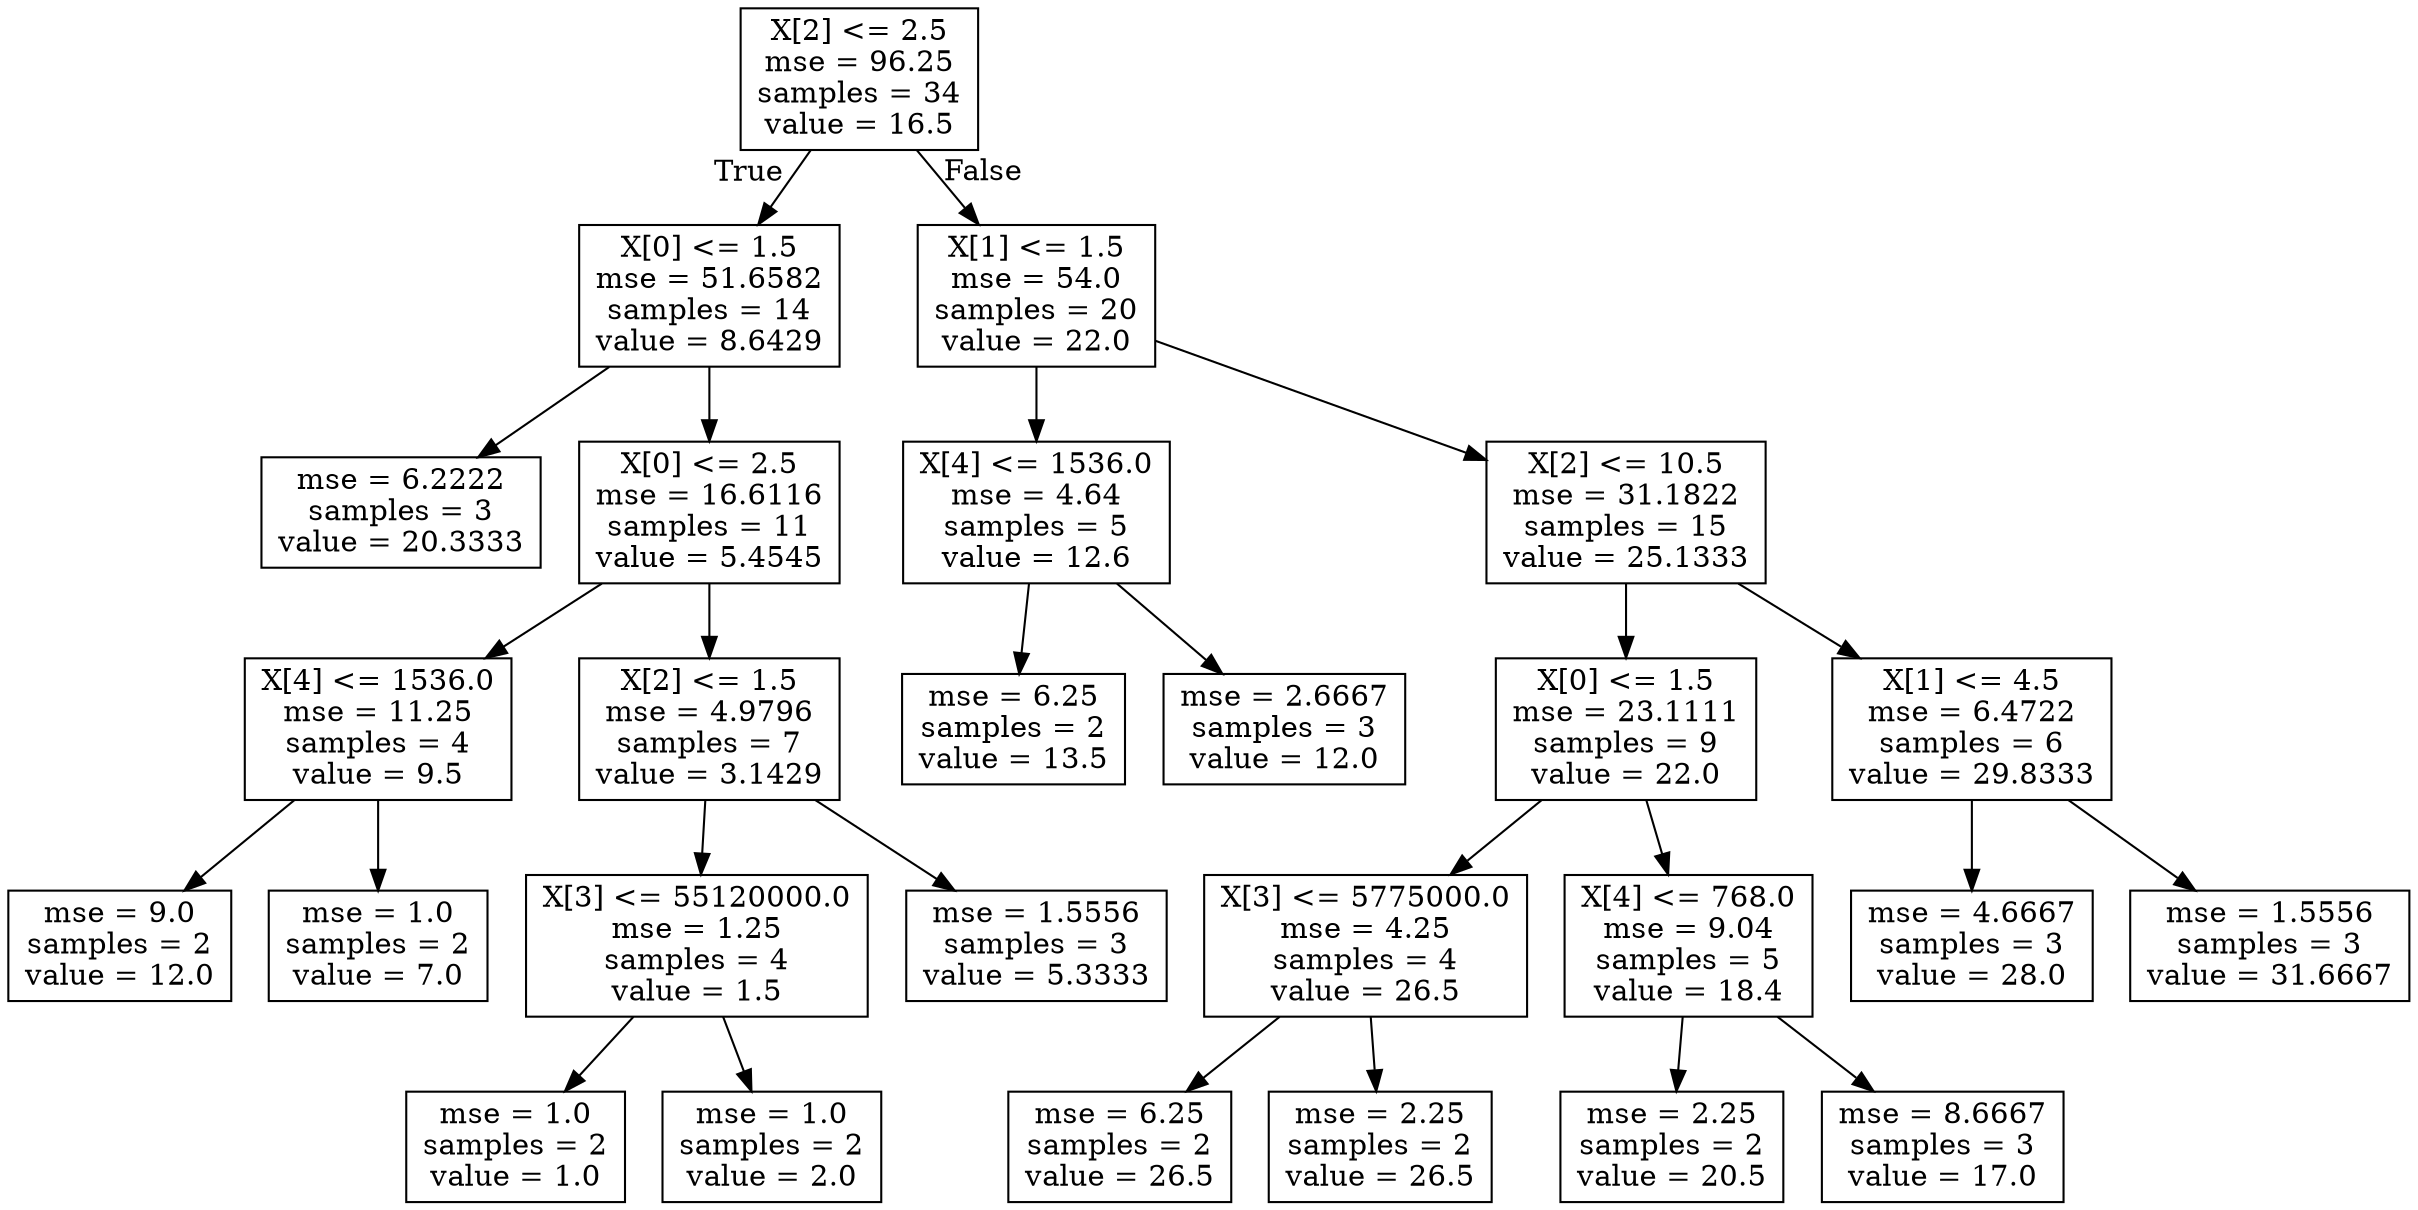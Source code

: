 digraph Tree {
node [shape=box] ;
0 [label="X[2] <= 2.5\nmse = 96.25\nsamples = 34\nvalue = 16.5"] ;
1 [label="X[0] <= 1.5\nmse = 51.6582\nsamples = 14\nvalue = 8.6429"] ;
0 -> 1 [labeldistance=2.5, labelangle=45, headlabel="True"] ;
2 [label="mse = 6.2222\nsamples = 3\nvalue = 20.3333"] ;
1 -> 2 ;
3 [label="X[0] <= 2.5\nmse = 16.6116\nsamples = 11\nvalue = 5.4545"] ;
1 -> 3 ;
4 [label="X[4] <= 1536.0\nmse = 11.25\nsamples = 4\nvalue = 9.5"] ;
3 -> 4 ;
5 [label="mse = 9.0\nsamples = 2\nvalue = 12.0"] ;
4 -> 5 ;
6 [label="mse = 1.0\nsamples = 2\nvalue = 7.0"] ;
4 -> 6 ;
7 [label="X[2] <= 1.5\nmse = 4.9796\nsamples = 7\nvalue = 3.1429"] ;
3 -> 7 ;
8 [label="X[3] <= 55120000.0\nmse = 1.25\nsamples = 4\nvalue = 1.5"] ;
7 -> 8 ;
9 [label="mse = 1.0\nsamples = 2\nvalue = 1.0"] ;
8 -> 9 ;
10 [label="mse = 1.0\nsamples = 2\nvalue = 2.0"] ;
8 -> 10 ;
11 [label="mse = 1.5556\nsamples = 3\nvalue = 5.3333"] ;
7 -> 11 ;
12 [label="X[1] <= 1.5\nmse = 54.0\nsamples = 20\nvalue = 22.0"] ;
0 -> 12 [labeldistance=2.5, labelangle=-45, headlabel="False"] ;
13 [label="X[4] <= 1536.0\nmse = 4.64\nsamples = 5\nvalue = 12.6"] ;
12 -> 13 ;
14 [label="mse = 6.25\nsamples = 2\nvalue = 13.5"] ;
13 -> 14 ;
15 [label="mse = 2.6667\nsamples = 3\nvalue = 12.0"] ;
13 -> 15 ;
16 [label="X[2] <= 10.5\nmse = 31.1822\nsamples = 15\nvalue = 25.1333"] ;
12 -> 16 ;
17 [label="X[0] <= 1.5\nmse = 23.1111\nsamples = 9\nvalue = 22.0"] ;
16 -> 17 ;
18 [label="X[3] <= 5775000.0\nmse = 4.25\nsamples = 4\nvalue = 26.5"] ;
17 -> 18 ;
19 [label="mse = 6.25\nsamples = 2\nvalue = 26.5"] ;
18 -> 19 ;
20 [label="mse = 2.25\nsamples = 2\nvalue = 26.5"] ;
18 -> 20 ;
21 [label="X[4] <= 768.0\nmse = 9.04\nsamples = 5\nvalue = 18.4"] ;
17 -> 21 ;
22 [label="mse = 2.25\nsamples = 2\nvalue = 20.5"] ;
21 -> 22 ;
23 [label="mse = 8.6667\nsamples = 3\nvalue = 17.0"] ;
21 -> 23 ;
24 [label="X[1] <= 4.5\nmse = 6.4722\nsamples = 6\nvalue = 29.8333"] ;
16 -> 24 ;
25 [label="mse = 4.6667\nsamples = 3\nvalue = 28.0"] ;
24 -> 25 ;
26 [label="mse = 1.5556\nsamples = 3\nvalue = 31.6667"] ;
24 -> 26 ;
}